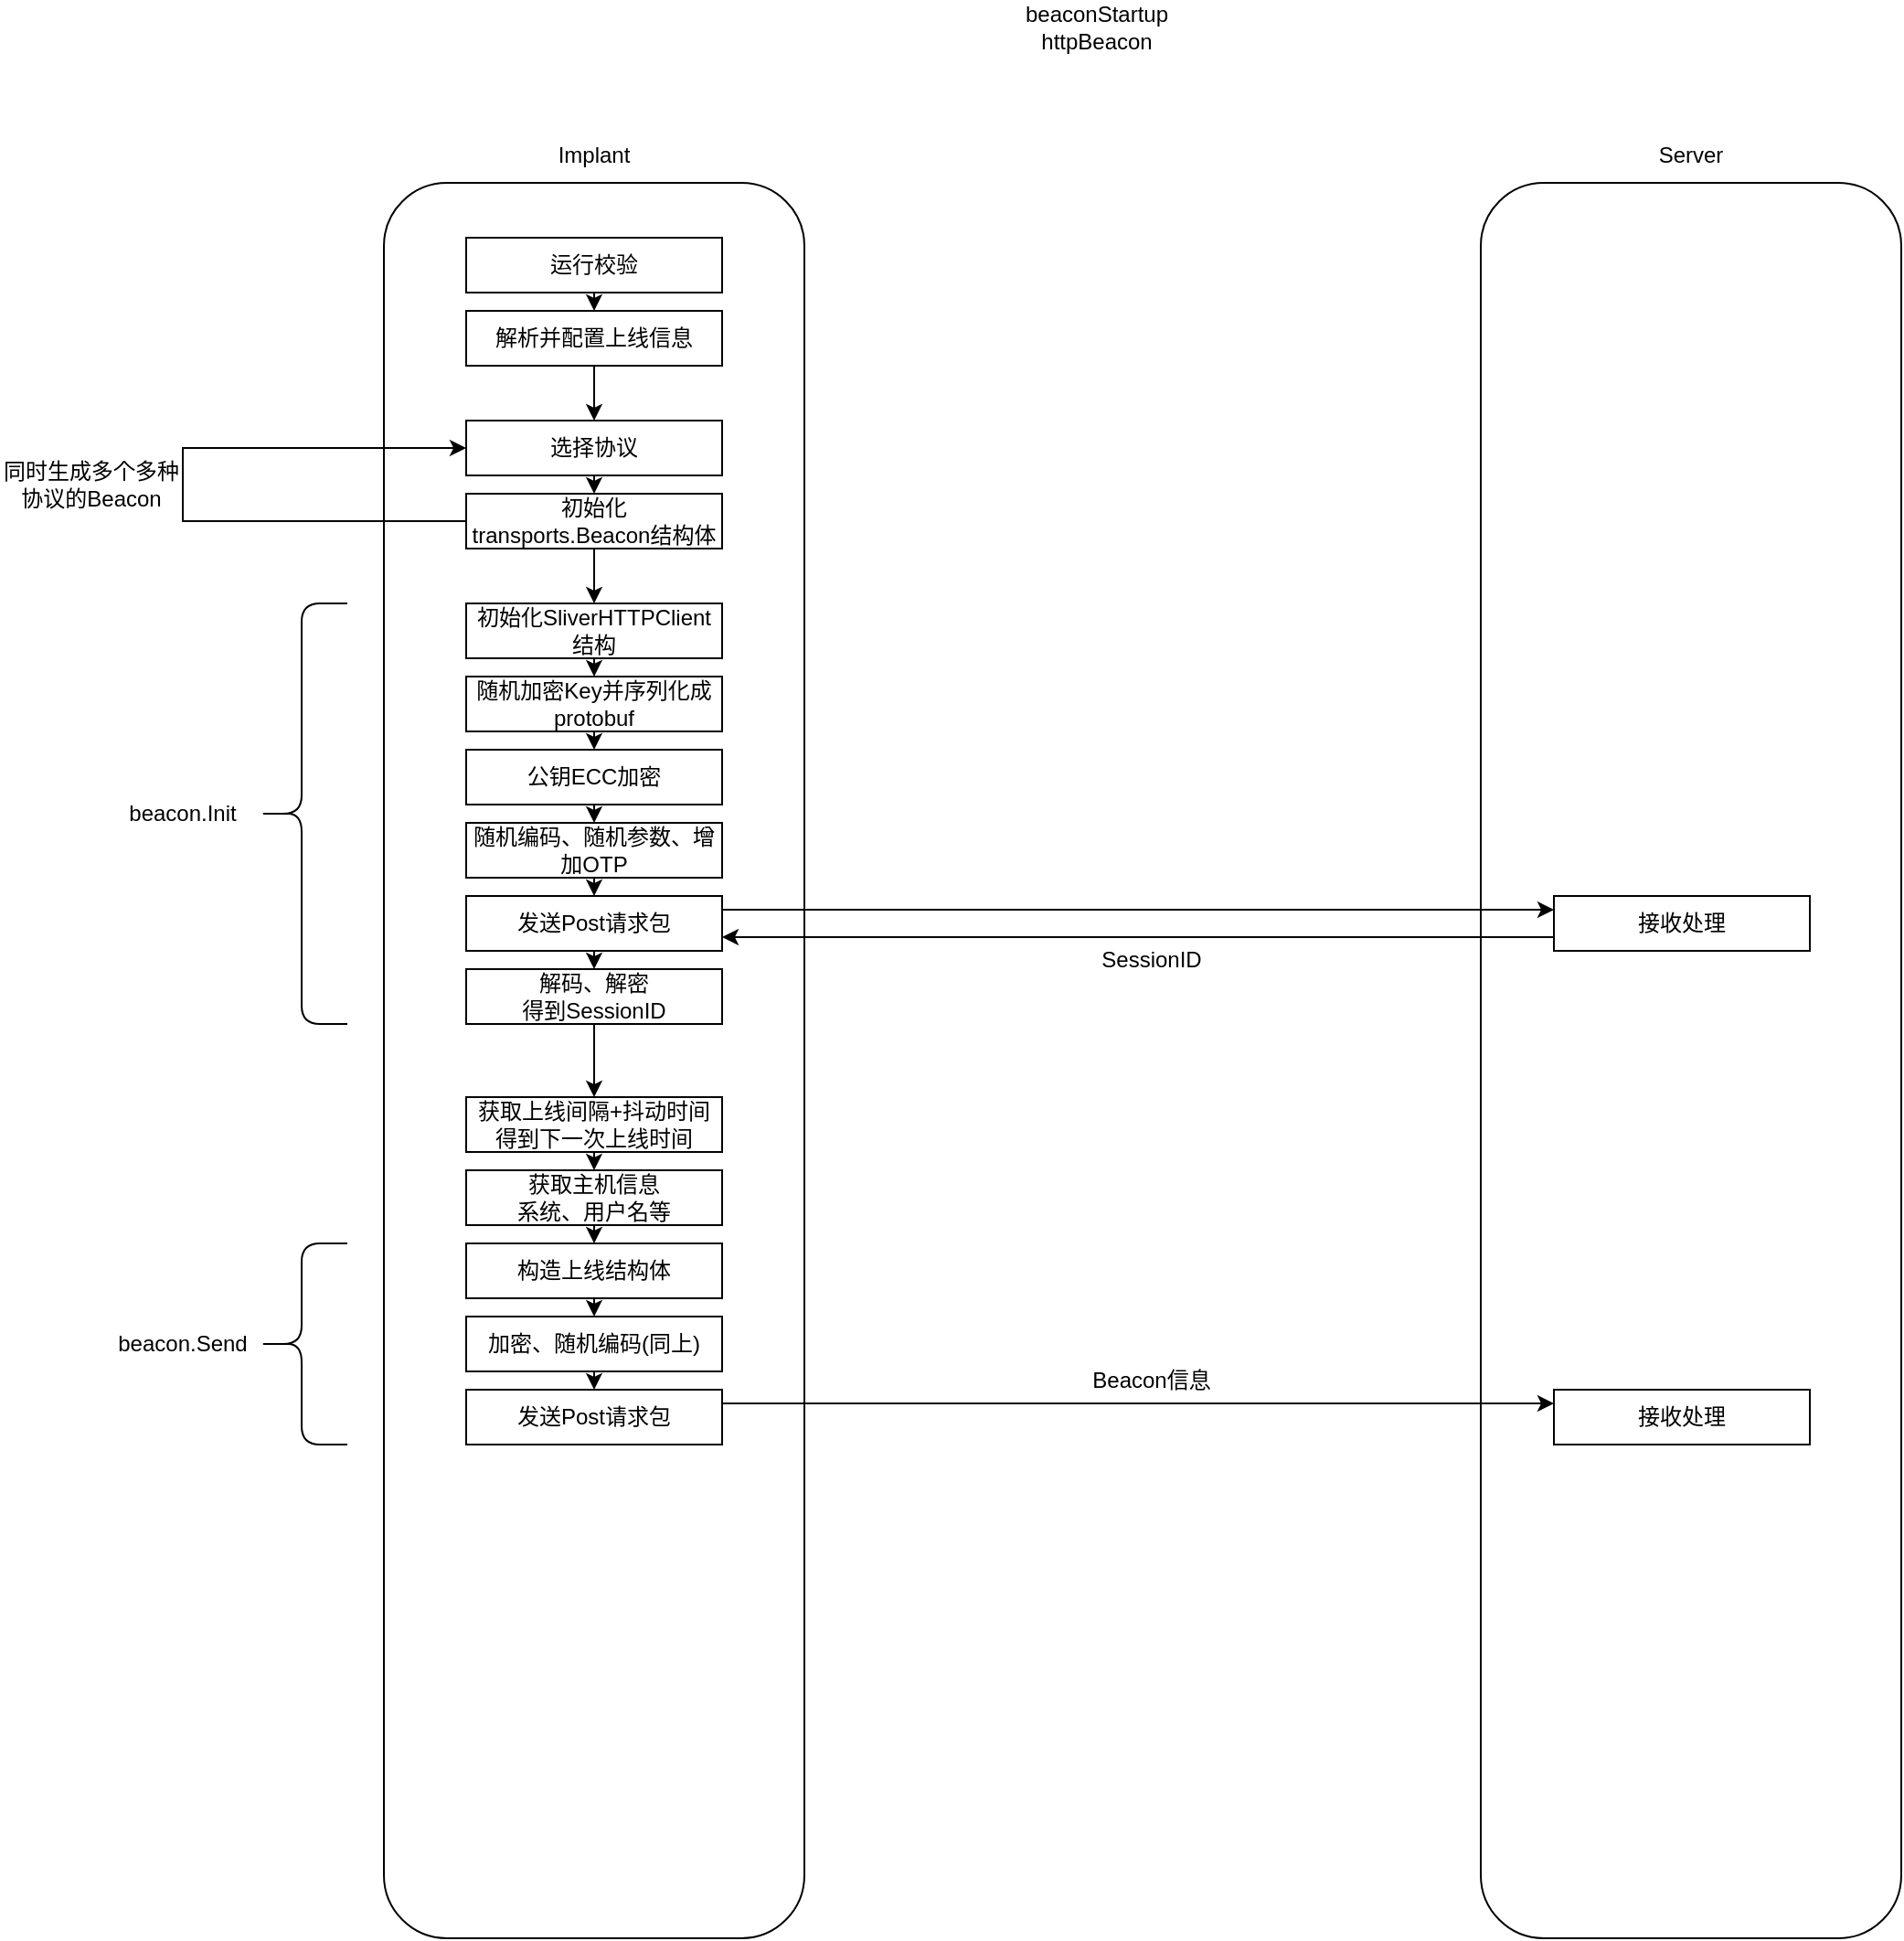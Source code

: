 <mxfile version="20.6.0" type="device"><diagram id="WDHNXzss8HES4mVmpG3z" name="第 1 页"><mxGraphModel dx="1230" dy="754" grid="1" gridSize="10" guides="1" tooltips="1" connect="1" arrows="1" fold="1" page="1" pageScale="1" pageWidth="3300" pageHeight="4681" math="0" shadow="0"><root><mxCell id="0"/><mxCell id="1" parent="0"/><mxCell id="LsH1x1WzrIxK3Rh6YzBw-1" value="" style="rounded=1;whiteSpace=wrap;html=1;movable=1;resizable=1;rotatable=1;deletable=1;editable=1;connectable=1;" parent="1" vertex="1"><mxGeometry x="260" y="420" width="230" height="960" as="geometry"/></mxCell><mxCell id="LsH1x1WzrIxK3Rh6YzBw-2" value="" style="rounded=1;whiteSpace=wrap;html=1;movable=0;resizable=0;rotatable=0;deletable=0;editable=0;connectable=0;" parent="1" vertex="1"><mxGeometry x="860" y="420" width="230" height="960" as="geometry"/></mxCell><mxCell id="LsH1x1WzrIxK3Rh6YzBw-3" value="Server" style="text;html=1;strokeColor=none;fillColor=none;align=center;verticalAlign=middle;whiteSpace=wrap;rounded=0;movable=0;resizable=0;rotatable=0;deletable=0;editable=0;connectable=0;" parent="1" vertex="1"><mxGeometry x="945" y="390" width="60" height="30" as="geometry"/></mxCell><mxCell id="LsH1x1WzrIxK3Rh6YzBw-4" value="Implant" style="text;html=1;strokeColor=none;fillColor=none;align=center;verticalAlign=middle;whiteSpace=wrap;rounded=0;movable=0;resizable=0;rotatable=0;deletable=0;editable=0;connectable=0;" parent="1" vertex="1"><mxGeometry x="345" y="390" width="60" height="30" as="geometry"/></mxCell><mxCell id="LsH1x1WzrIxK3Rh6YzBw-9" style="edgeStyle=orthogonalEdgeStyle;rounded=0;orthogonalLoop=1;jettySize=auto;html=1;exitX=0.5;exitY=1;exitDx=0;exitDy=0;entryX=0.5;entryY=0;entryDx=0;entryDy=0;movable=0;resizable=0;rotatable=0;deletable=0;editable=0;connectable=0;" parent="1" source="LsH1x1WzrIxK3Rh6YzBw-5" target="LsH1x1WzrIxK3Rh6YzBw-6" edge="1"><mxGeometry relative="1" as="geometry"/></mxCell><mxCell id="LsH1x1WzrIxK3Rh6YzBw-5" value="运行校验" style="rounded=0;whiteSpace=wrap;html=1;movable=0;resizable=0;rotatable=0;deletable=0;editable=0;connectable=0;" parent="1" vertex="1"><mxGeometry x="305" y="450" width="140" height="30" as="geometry"/></mxCell><mxCell id="LsH1x1WzrIxK3Rh6YzBw-11" style="edgeStyle=orthogonalEdgeStyle;rounded=0;orthogonalLoop=1;jettySize=auto;html=1;exitX=0.5;exitY=1;exitDx=0;exitDy=0;entryX=0.5;entryY=0;entryDx=0;entryDy=0;movable=0;resizable=0;rotatable=0;deletable=0;editable=0;connectable=0;" parent="1" source="LsH1x1WzrIxK3Rh6YzBw-6" target="LsH1x1WzrIxK3Rh6YzBw-7" edge="1"><mxGeometry relative="1" as="geometry"/></mxCell><mxCell id="LsH1x1WzrIxK3Rh6YzBw-6" value="解析并配置上线信息" style="rounded=0;whiteSpace=wrap;html=1;movable=0;resizable=0;rotatable=0;deletable=0;editable=0;connectable=0;" parent="1" vertex="1"><mxGeometry x="305" y="490" width="140" height="30" as="geometry"/></mxCell><mxCell id="LsH1x1WzrIxK3Rh6YzBw-10" style="edgeStyle=orthogonalEdgeStyle;rounded=0;orthogonalLoop=1;jettySize=auto;html=1;exitX=0.5;exitY=1;exitDx=0;exitDy=0;entryX=0.5;entryY=0;entryDx=0;entryDy=0;movable=0;resizable=0;rotatable=0;deletable=0;editable=0;connectable=0;" parent="1" source="LsH1x1WzrIxK3Rh6YzBw-7" target="LsH1x1WzrIxK3Rh6YzBw-8" edge="1"><mxGeometry relative="1" as="geometry"/></mxCell><mxCell id="LsH1x1WzrIxK3Rh6YzBw-7" value="选择协议" style="rounded=0;whiteSpace=wrap;html=1;movable=0;resizable=0;rotatable=0;deletable=0;editable=0;connectable=0;" parent="1" vertex="1"><mxGeometry x="305" y="550" width="140" height="30" as="geometry"/></mxCell><mxCell id="LsH1x1WzrIxK3Rh6YzBw-13" style="edgeStyle=orthogonalEdgeStyle;rounded=0;orthogonalLoop=1;jettySize=auto;html=1;exitX=0.5;exitY=1;exitDx=0;exitDy=0;entryX=0.5;entryY=0;entryDx=0;entryDy=0;movable=0;resizable=0;rotatable=0;deletable=0;editable=0;connectable=0;" parent="1" source="LsH1x1WzrIxK3Rh6YzBw-8" target="LsH1x1WzrIxK3Rh6YzBw-12" edge="1"><mxGeometry relative="1" as="geometry"/></mxCell><mxCell id="LsH1x1WzrIxK3Rh6YzBw-17" style="edgeStyle=orthogonalEdgeStyle;rounded=0;orthogonalLoop=1;jettySize=auto;html=1;exitX=0;exitY=0.5;exitDx=0;exitDy=0;entryX=0;entryY=0.5;entryDx=0;entryDy=0;movable=0;resizable=0;rotatable=0;deletable=0;editable=0;connectable=0;" parent="1" source="LsH1x1WzrIxK3Rh6YzBw-8" target="LsH1x1WzrIxK3Rh6YzBw-7" edge="1"><mxGeometry relative="1" as="geometry"><Array as="points"><mxPoint x="150" y="605"/><mxPoint x="150" y="565"/></Array></mxGeometry></mxCell><mxCell id="LsH1x1WzrIxK3Rh6YzBw-8" value="初始化&lt;br&gt;&lt;span style=&quot;background-color: initial;&quot;&gt;transports.Beacon&lt;/span&gt;&lt;span style=&quot;background-color: initial;&quot;&gt;结构体&lt;/span&gt;" style="rounded=0;whiteSpace=wrap;html=1;movable=0;resizable=0;rotatable=0;deletable=0;editable=0;connectable=0;" parent="1" vertex="1"><mxGeometry x="305" y="590" width="140" height="30" as="geometry"/></mxCell><mxCell id="LsH1x1WzrIxK3Rh6YzBw-33" style="edgeStyle=orthogonalEdgeStyle;rounded=0;orthogonalLoop=1;jettySize=auto;html=1;exitX=0.5;exitY=1;exitDx=0;exitDy=0;entryX=0.5;entryY=0;entryDx=0;entryDy=0;movable=0;resizable=0;rotatable=0;deletable=0;editable=0;connectable=0;" parent="1" source="LsH1x1WzrIxK3Rh6YzBw-12" target="LsH1x1WzrIxK3Rh6YzBw-21" edge="1"><mxGeometry relative="1" as="geometry"/></mxCell><mxCell id="LsH1x1WzrIxK3Rh6YzBw-12" value="初始化SliverHTTPClient结构" style="rounded=0;whiteSpace=wrap;html=1;movable=0;resizable=0;rotatable=0;deletable=0;editable=0;connectable=0;" parent="1" vertex="1"><mxGeometry x="305" y="650" width="140" height="30" as="geometry"/></mxCell><mxCell id="LsH1x1WzrIxK3Rh6YzBw-18" value="同时生成多个多种协议的Beacon" style="text;html=1;strokeColor=none;fillColor=none;align=center;verticalAlign=middle;whiteSpace=wrap;rounded=0;movable=0;resizable=0;rotatable=0;deletable=0;editable=0;connectable=0;" parent="1" vertex="1"><mxGeometry x="50" y="570" width="100" height="30" as="geometry"/></mxCell><mxCell id="LsH1x1WzrIxK3Rh6YzBw-20" value="&lt;div style=&quot;&quot; data-line-index=&quot;0&quot; data-zone-id=&quot;0&quot;&gt;beaconStartup&lt;/div&gt;httpBeacon" style="text;html=1;strokeColor=none;fillColor=none;align=center;verticalAlign=middle;whiteSpace=wrap;rounded=0;movable=0;resizable=0;rotatable=0;deletable=0;editable=0;connectable=0;" parent="1" vertex="1"><mxGeometry x="620" y="320" width="60" height="30" as="geometry"/></mxCell><mxCell id="LsH1x1WzrIxK3Rh6YzBw-34" style="edgeStyle=orthogonalEdgeStyle;rounded=0;orthogonalLoop=1;jettySize=auto;html=1;exitX=0.5;exitY=1;exitDx=0;exitDy=0;entryX=0.5;entryY=0;entryDx=0;entryDy=0;movable=0;resizable=0;rotatable=0;deletable=0;editable=0;connectable=0;" parent="1" source="LsH1x1WzrIxK3Rh6YzBw-21" target="LsH1x1WzrIxK3Rh6YzBw-22" edge="1"><mxGeometry relative="1" as="geometry"/></mxCell><mxCell id="LsH1x1WzrIxK3Rh6YzBw-21" value="随机加密Key并序列化成protobuf" style="rounded=0;whiteSpace=wrap;html=1;movable=0;resizable=0;rotatable=0;deletable=0;editable=0;connectable=0;" parent="1" vertex="1"><mxGeometry x="305" y="690" width="140" height="30" as="geometry"/></mxCell><mxCell id="LsH1x1WzrIxK3Rh6YzBw-35" style="edgeStyle=orthogonalEdgeStyle;rounded=0;orthogonalLoop=1;jettySize=auto;html=1;exitX=0.5;exitY=1;exitDx=0;exitDy=0;entryX=0.5;entryY=0;entryDx=0;entryDy=0;movable=0;resizable=0;rotatable=0;deletable=0;editable=0;connectable=0;" parent="1" source="LsH1x1WzrIxK3Rh6YzBw-22" target="LsH1x1WzrIxK3Rh6YzBw-23" edge="1"><mxGeometry relative="1" as="geometry"/></mxCell><mxCell id="LsH1x1WzrIxK3Rh6YzBw-22" value="公钥ECC加密" style="rounded=0;whiteSpace=wrap;html=1;movable=0;resizable=0;rotatable=0;deletable=0;editable=0;connectable=0;" parent="1" vertex="1"><mxGeometry x="305" y="730" width="140" height="30" as="geometry"/></mxCell><mxCell id="LsH1x1WzrIxK3Rh6YzBw-36" style="edgeStyle=orthogonalEdgeStyle;rounded=0;orthogonalLoop=1;jettySize=auto;html=1;exitX=0.5;exitY=1;exitDx=0;exitDy=0;entryX=0.5;entryY=0;entryDx=0;entryDy=0;movable=0;resizable=0;rotatable=0;deletable=0;editable=0;connectable=0;" parent="1" source="LsH1x1WzrIxK3Rh6YzBw-23" target="LsH1x1WzrIxK3Rh6YzBw-24" edge="1"><mxGeometry relative="1" as="geometry"/></mxCell><mxCell id="LsH1x1WzrIxK3Rh6YzBw-23" value="随机编码、随机参数、增加OTP" style="rounded=0;whiteSpace=wrap;html=1;movable=0;resizable=0;rotatable=0;deletable=0;editable=0;connectable=0;" parent="1" vertex="1"><mxGeometry x="305" y="770" width="140" height="30" as="geometry"/></mxCell><mxCell id="LsH1x1WzrIxK3Rh6YzBw-27" style="edgeStyle=orthogonalEdgeStyle;rounded=0;orthogonalLoop=1;jettySize=auto;html=1;exitX=1;exitY=0.25;exitDx=0;exitDy=0;entryX=0;entryY=0.25;entryDx=0;entryDy=0;movable=0;resizable=0;rotatable=0;deletable=0;editable=0;connectable=0;" parent="1" source="LsH1x1WzrIxK3Rh6YzBw-24" target="LsH1x1WzrIxK3Rh6YzBw-25" edge="1"><mxGeometry relative="1" as="geometry"/></mxCell><mxCell id="LsH1x1WzrIxK3Rh6YzBw-37" style="edgeStyle=orthogonalEdgeStyle;rounded=0;orthogonalLoop=1;jettySize=auto;html=1;exitX=0.5;exitY=1;exitDx=0;exitDy=0;entryX=0.5;entryY=0;entryDx=0;entryDy=0;movable=0;resizable=0;rotatable=0;deletable=0;editable=0;connectable=0;" parent="1" source="LsH1x1WzrIxK3Rh6YzBw-24" target="LsH1x1WzrIxK3Rh6YzBw-31" edge="1"><mxGeometry relative="1" as="geometry"/></mxCell><mxCell id="LsH1x1WzrIxK3Rh6YzBw-24" value="发送Post请求包" style="rounded=0;whiteSpace=wrap;html=1;movable=0;resizable=0;rotatable=0;deletable=0;editable=0;connectable=0;" parent="1" vertex="1"><mxGeometry x="305" y="810" width="140" height="30" as="geometry"/></mxCell><mxCell id="LsH1x1WzrIxK3Rh6YzBw-30" style="edgeStyle=orthogonalEdgeStyle;rounded=0;orthogonalLoop=1;jettySize=auto;html=1;exitX=0;exitY=0.75;exitDx=0;exitDy=0;entryX=1;entryY=0.75;entryDx=0;entryDy=0;movable=0;resizable=0;rotatable=0;deletable=0;editable=0;connectable=0;" parent="1" source="LsH1x1WzrIxK3Rh6YzBw-25" target="LsH1x1WzrIxK3Rh6YzBw-24" edge="1"><mxGeometry relative="1" as="geometry"/></mxCell><mxCell id="LsH1x1WzrIxK3Rh6YzBw-25" value="接收处理" style="rounded=0;whiteSpace=wrap;html=1;movable=0;resizable=0;rotatable=0;deletable=0;editable=0;connectable=0;" parent="1" vertex="1"><mxGeometry x="900" y="810" width="140" height="30" as="geometry"/></mxCell><mxCell id="70v_dCv-3E2ZSaWFWN-E-15" style="edgeStyle=orthogonalEdgeStyle;rounded=0;orthogonalLoop=1;jettySize=auto;html=1;exitX=0.5;exitY=1;exitDx=0;exitDy=0;movable=0;resizable=0;rotatable=0;deletable=0;editable=0;connectable=0;" edge="1" parent="1" source="LsH1x1WzrIxK3Rh6YzBw-31" target="70v_dCv-3E2ZSaWFWN-E-1"><mxGeometry relative="1" as="geometry"/></mxCell><mxCell id="LsH1x1WzrIxK3Rh6YzBw-31" value="解码、解密&lt;br&gt;得到SessionID" style="rounded=0;whiteSpace=wrap;html=1;movable=0;resizable=0;rotatable=0;deletable=0;editable=0;connectable=0;" parent="1" vertex="1"><mxGeometry x="305" y="850" width="140" height="30" as="geometry"/></mxCell><mxCell id="LsH1x1WzrIxK3Rh6YzBw-38" value="" style="shape=curlyBracket;whiteSpace=wrap;html=1;rounded=1;labelPosition=left;verticalLabelPosition=middle;align=right;verticalAlign=middle;movable=0;resizable=0;rotatable=0;deletable=0;editable=0;connectable=0;" parent="1" vertex="1"><mxGeometry x="190" y="650" width="50" height="230" as="geometry"/></mxCell><mxCell id="LsH1x1WzrIxK3Rh6YzBw-39" value="beacon.Init" style="text;html=1;strokeColor=none;fillColor=none;align=center;verticalAlign=middle;whiteSpace=wrap;rounded=0;movable=0;resizable=0;rotatable=0;deletable=0;editable=0;connectable=0;" parent="1" vertex="1"><mxGeometry x="100" y="750" width="100" height="30" as="geometry"/></mxCell><mxCell id="70v_dCv-3E2ZSaWFWN-E-9" style="edgeStyle=orthogonalEdgeStyle;rounded=0;orthogonalLoop=1;jettySize=auto;html=1;exitX=0.5;exitY=1;exitDx=0;exitDy=0;entryX=0.5;entryY=0;entryDx=0;entryDy=0;movable=0;resizable=0;rotatable=0;deletable=0;editable=0;connectable=0;" edge="1" parent="1" source="70v_dCv-3E2ZSaWFWN-E-1" target="70v_dCv-3E2ZSaWFWN-E-2"><mxGeometry relative="1" as="geometry"/></mxCell><mxCell id="70v_dCv-3E2ZSaWFWN-E-1" value="获取上线间隔+抖动时间&lt;br&gt;得到下一次上线时间" style="rounded=0;whiteSpace=wrap;html=1;movable=0;resizable=0;rotatable=0;deletable=0;editable=0;connectable=0;" vertex="1" parent="1"><mxGeometry x="305" y="920" width="140" height="30" as="geometry"/></mxCell><mxCell id="70v_dCv-3E2ZSaWFWN-E-10" style="edgeStyle=orthogonalEdgeStyle;rounded=0;orthogonalLoop=1;jettySize=auto;html=1;exitX=0.5;exitY=1;exitDx=0;exitDy=0;entryX=0.5;entryY=0;entryDx=0;entryDy=0;movable=0;resizable=0;rotatable=0;deletable=0;editable=0;connectable=0;" edge="1" parent="1" source="70v_dCv-3E2ZSaWFWN-E-2" target="70v_dCv-3E2ZSaWFWN-E-3"><mxGeometry relative="1" as="geometry"/></mxCell><mxCell id="70v_dCv-3E2ZSaWFWN-E-2" value="获取主机信息&lt;br&gt;系统、用户名等" style="rounded=0;whiteSpace=wrap;html=1;movable=0;resizable=0;rotatable=0;deletable=0;editable=0;connectable=0;" vertex="1" parent="1"><mxGeometry x="305" y="960" width="140" height="30" as="geometry"/></mxCell><mxCell id="70v_dCv-3E2ZSaWFWN-E-11" style="edgeStyle=orthogonalEdgeStyle;rounded=0;orthogonalLoop=1;jettySize=auto;html=1;exitX=0.5;exitY=1;exitDx=0;exitDy=0;entryX=0.5;entryY=0;entryDx=0;entryDy=0;movable=0;resizable=0;rotatable=0;deletable=0;editable=0;connectable=0;" edge="1" parent="1" source="70v_dCv-3E2ZSaWFWN-E-3" target="70v_dCv-3E2ZSaWFWN-E-4"><mxGeometry relative="1" as="geometry"/></mxCell><mxCell id="70v_dCv-3E2ZSaWFWN-E-3" value="构造上线结构体" style="rounded=0;whiteSpace=wrap;html=1;movable=0;resizable=0;rotatable=0;deletable=0;editable=0;connectable=0;" vertex="1" parent="1"><mxGeometry x="305" y="1000" width="140" height="30" as="geometry"/></mxCell><mxCell id="70v_dCv-3E2ZSaWFWN-E-12" style="edgeStyle=orthogonalEdgeStyle;rounded=0;orthogonalLoop=1;jettySize=auto;html=1;exitX=0.5;exitY=1;exitDx=0;exitDy=0;entryX=0.5;entryY=0;entryDx=0;entryDy=0;movable=0;resizable=0;rotatable=0;deletable=0;editable=0;connectable=0;" edge="1" parent="1" source="70v_dCv-3E2ZSaWFWN-E-4" target="70v_dCv-3E2ZSaWFWN-E-7"><mxGeometry relative="1" as="geometry"/></mxCell><mxCell id="70v_dCv-3E2ZSaWFWN-E-4" value="加密、随机编码(同上)" style="rounded=0;whiteSpace=wrap;html=1;movable=0;resizable=0;rotatable=0;deletable=0;editable=0;connectable=0;" vertex="1" parent="1"><mxGeometry x="305" y="1040" width="140" height="30" as="geometry"/></mxCell><mxCell id="70v_dCv-3E2ZSaWFWN-E-6" value="SessionID" style="text;html=1;strokeColor=none;fillColor=none;align=center;verticalAlign=middle;whiteSpace=wrap;rounded=0;movable=0;resizable=0;rotatable=0;deletable=0;editable=0;connectable=0;" vertex="1" parent="1"><mxGeometry x="650" y="830" width="60" height="30" as="geometry"/></mxCell><mxCell id="70v_dCv-3E2ZSaWFWN-E-14" style="edgeStyle=orthogonalEdgeStyle;rounded=0;orthogonalLoop=1;jettySize=auto;html=1;exitX=1;exitY=0.25;exitDx=0;exitDy=0;entryX=0;entryY=0.25;entryDx=0;entryDy=0;movable=0;resizable=0;rotatable=0;deletable=0;editable=0;connectable=0;" edge="1" parent="1" source="70v_dCv-3E2ZSaWFWN-E-7" target="70v_dCv-3E2ZSaWFWN-E-13"><mxGeometry relative="1" as="geometry"/></mxCell><mxCell id="70v_dCv-3E2ZSaWFWN-E-7" value="发送Post请求包" style="rounded=0;whiteSpace=wrap;html=1;movable=0;resizable=0;rotatable=0;deletable=0;editable=0;connectable=0;" vertex="1" parent="1"><mxGeometry x="305" y="1080" width="140" height="30" as="geometry"/></mxCell><mxCell id="70v_dCv-3E2ZSaWFWN-E-13" value="接收处理" style="rounded=0;whiteSpace=wrap;html=1;movable=0;resizable=0;rotatable=0;deletable=0;editable=0;connectable=0;" vertex="1" parent="1"><mxGeometry x="900" y="1080" width="140" height="30" as="geometry"/></mxCell><mxCell id="70v_dCv-3E2ZSaWFWN-E-16" value="Beacon信息" style="text;html=1;strokeColor=none;fillColor=none;align=center;verticalAlign=middle;whiteSpace=wrap;rounded=0;movable=0;resizable=0;rotatable=0;deletable=0;editable=0;connectable=0;" vertex="1" parent="1"><mxGeometry x="640" y="1060" width="80" height="30" as="geometry"/></mxCell><mxCell id="70v_dCv-3E2ZSaWFWN-E-17" value="" style="shape=curlyBracket;whiteSpace=wrap;html=1;rounded=1;labelPosition=left;verticalLabelPosition=middle;align=right;verticalAlign=middle;movable=0;resizable=0;rotatable=0;deletable=0;editable=0;connectable=0;" vertex="1" parent="1"><mxGeometry x="190" y="1000" width="50" height="110" as="geometry"/></mxCell><mxCell id="70v_dCv-3E2ZSaWFWN-E-18" value="beacon.Send" style="text;html=1;strokeColor=none;fillColor=none;align=center;verticalAlign=middle;whiteSpace=wrap;rounded=0;movable=0;resizable=0;rotatable=0;deletable=0;editable=0;connectable=0;" vertex="1" parent="1"><mxGeometry x="100" y="1040" width="100" height="30" as="geometry"/></mxCell></root></mxGraphModel></diagram></mxfile>